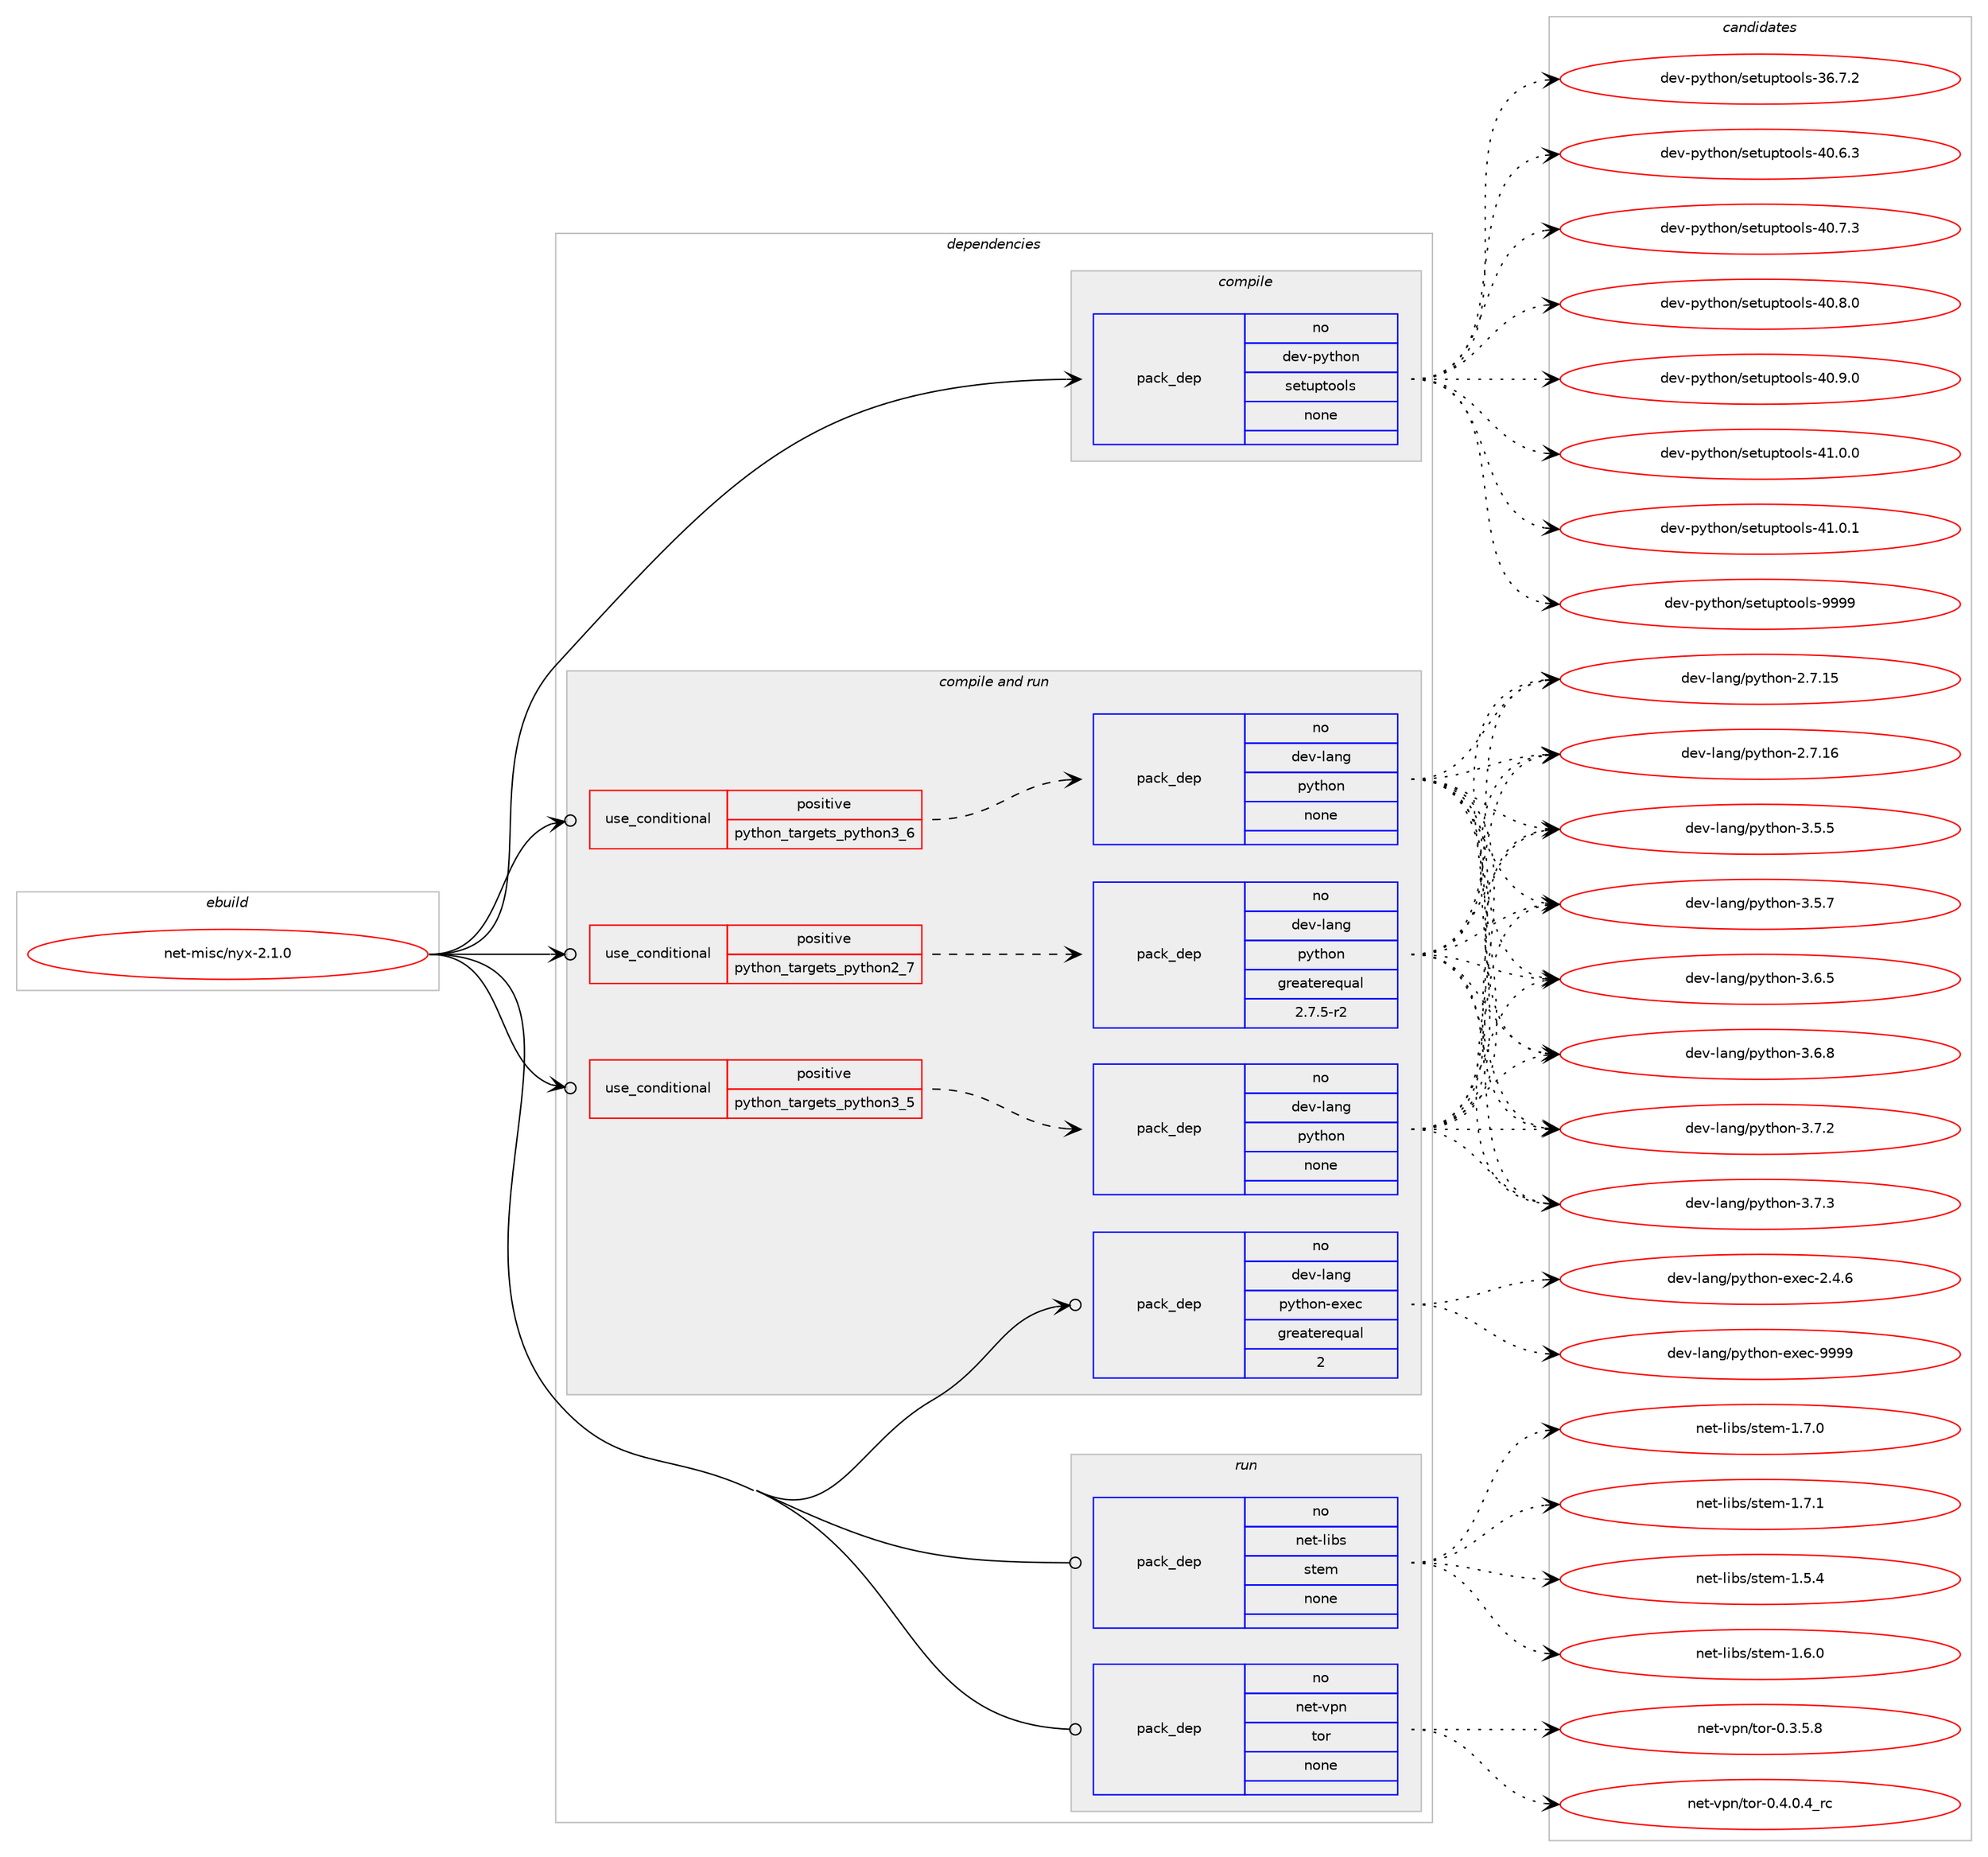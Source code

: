 digraph prolog {

# *************
# Graph options
# *************

newrank=true;
concentrate=true;
compound=true;
graph [rankdir=LR,fontname=Helvetica,fontsize=10,ranksep=1.5];#, ranksep=2.5, nodesep=0.2];
edge  [arrowhead=vee];
node  [fontname=Helvetica,fontsize=10];

# **********
# The ebuild
# **********

subgraph cluster_leftcol {
color=gray;
rank=same;
label=<<i>ebuild</i>>;
id [label="net-misc/nyx-2.1.0", color=red, width=4, href="../net-misc/nyx-2.1.0.svg"];
}

# ****************
# The dependencies
# ****************

subgraph cluster_midcol {
color=gray;
label=<<i>dependencies</i>>;
subgraph cluster_compile {
fillcolor="#eeeeee";
style=filled;
label=<<i>compile</i>>;
subgraph pack2494 {
dependency3317 [label=<<TABLE BORDER="0" CELLBORDER="1" CELLSPACING="0" CELLPADDING="4" WIDTH="220"><TR><TD ROWSPAN="6" CELLPADDING="30">pack_dep</TD></TR><TR><TD WIDTH="110">no</TD></TR><TR><TD>dev-python</TD></TR><TR><TD>setuptools</TD></TR><TR><TD>none</TD></TR><TR><TD></TD></TR></TABLE>>, shape=none, color=blue];
}
id:e -> dependency3317:w [weight=20,style="solid",arrowhead="vee"];
}
subgraph cluster_compileandrun {
fillcolor="#eeeeee";
style=filled;
label=<<i>compile and run</i>>;
subgraph cond783 {
dependency3318 [label=<<TABLE BORDER="0" CELLBORDER="1" CELLSPACING="0" CELLPADDING="4"><TR><TD ROWSPAN="3" CELLPADDING="10">use_conditional</TD></TR><TR><TD>positive</TD></TR><TR><TD>python_targets_python2_7</TD></TR></TABLE>>, shape=none, color=red];
subgraph pack2495 {
dependency3319 [label=<<TABLE BORDER="0" CELLBORDER="1" CELLSPACING="0" CELLPADDING="4" WIDTH="220"><TR><TD ROWSPAN="6" CELLPADDING="30">pack_dep</TD></TR><TR><TD WIDTH="110">no</TD></TR><TR><TD>dev-lang</TD></TR><TR><TD>python</TD></TR><TR><TD>greaterequal</TD></TR><TR><TD>2.7.5-r2</TD></TR></TABLE>>, shape=none, color=blue];
}
dependency3318:e -> dependency3319:w [weight=20,style="dashed",arrowhead="vee"];
}
id:e -> dependency3318:w [weight=20,style="solid",arrowhead="odotvee"];
subgraph cond784 {
dependency3320 [label=<<TABLE BORDER="0" CELLBORDER="1" CELLSPACING="0" CELLPADDING="4"><TR><TD ROWSPAN="3" CELLPADDING="10">use_conditional</TD></TR><TR><TD>positive</TD></TR><TR><TD>python_targets_python3_5</TD></TR></TABLE>>, shape=none, color=red];
subgraph pack2496 {
dependency3321 [label=<<TABLE BORDER="0" CELLBORDER="1" CELLSPACING="0" CELLPADDING="4" WIDTH="220"><TR><TD ROWSPAN="6" CELLPADDING="30">pack_dep</TD></TR><TR><TD WIDTH="110">no</TD></TR><TR><TD>dev-lang</TD></TR><TR><TD>python</TD></TR><TR><TD>none</TD></TR><TR><TD></TD></TR></TABLE>>, shape=none, color=blue];
}
dependency3320:e -> dependency3321:w [weight=20,style="dashed",arrowhead="vee"];
}
id:e -> dependency3320:w [weight=20,style="solid",arrowhead="odotvee"];
subgraph cond785 {
dependency3322 [label=<<TABLE BORDER="0" CELLBORDER="1" CELLSPACING="0" CELLPADDING="4"><TR><TD ROWSPAN="3" CELLPADDING="10">use_conditional</TD></TR><TR><TD>positive</TD></TR><TR><TD>python_targets_python3_6</TD></TR></TABLE>>, shape=none, color=red];
subgraph pack2497 {
dependency3323 [label=<<TABLE BORDER="0" CELLBORDER="1" CELLSPACING="0" CELLPADDING="4" WIDTH="220"><TR><TD ROWSPAN="6" CELLPADDING="30">pack_dep</TD></TR><TR><TD WIDTH="110">no</TD></TR><TR><TD>dev-lang</TD></TR><TR><TD>python</TD></TR><TR><TD>none</TD></TR><TR><TD></TD></TR></TABLE>>, shape=none, color=blue];
}
dependency3322:e -> dependency3323:w [weight=20,style="dashed",arrowhead="vee"];
}
id:e -> dependency3322:w [weight=20,style="solid",arrowhead="odotvee"];
subgraph pack2498 {
dependency3324 [label=<<TABLE BORDER="0" CELLBORDER="1" CELLSPACING="0" CELLPADDING="4" WIDTH="220"><TR><TD ROWSPAN="6" CELLPADDING="30">pack_dep</TD></TR><TR><TD WIDTH="110">no</TD></TR><TR><TD>dev-lang</TD></TR><TR><TD>python-exec</TD></TR><TR><TD>greaterequal</TD></TR><TR><TD>2</TD></TR></TABLE>>, shape=none, color=blue];
}
id:e -> dependency3324:w [weight=20,style="solid",arrowhead="odotvee"];
}
subgraph cluster_run {
fillcolor="#eeeeee";
style=filled;
label=<<i>run</i>>;
subgraph pack2499 {
dependency3325 [label=<<TABLE BORDER="0" CELLBORDER="1" CELLSPACING="0" CELLPADDING="4" WIDTH="220"><TR><TD ROWSPAN="6" CELLPADDING="30">pack_dep</TD></TR><TR><TD WIDTH="110">no</TD></TR><TR><TD>net-libs</TD></TR><TR><TD>stem</TD></TR><TR><TD>none</TD></TR><TR><TD></TD></TR></TABLE>>, shape=none, color=blue];
}
id:e -> dependency3325:w [weight=20,style="solid",arrowhead="odot"];
subgraph pack2500 {
dependency3326 [label=<<TABLE BORDER="0" CELLBORDER="1" CELLSPACING="0" CELLPADDING="4" WIDTH="220"><TR><TD ROWSPAN="6" CELLPADDING="30">pack_dep</TD></TR><TR><TD WIDTH="110">no</TD></TR><TR><TD>net-vpn</TD></TR><TR><TD>tor</TD></TR><TR><TD>none</TD></TR><TR><TD></TD></TR></TABLE>>, shape=none, color=blue];
}
id:e -> dependency3326:w [weight=20,style="solid",arrowhead="odot"];
}
}

# **************
# The candidates
# **************

subgraph cluster_choices {
rank=same;
color=gray;
label=<<i>candidates</i>>;

subgraph choice2494 {
color=black;
nodesep=1;
choice100101118451121211161041111104711510111611711211611111110811545515446554650 [label="dev-python/setuptools-36.7.2", color=red, width=4,href="../dev-python/setuptools-36.7.2.svg"];
choice100101118451121211161041111104711510111611711211611111110811545524846544651 [label="dev-python/setuptools-40.6.3", color=red, width=4,href="../dev-python/setuptools-40.6.3.svg"];
choice100101118451121211161041111104711510111611711211611111110811545524846554651 [label="dev-python/setuptools-40.7.3", color=red, width=4,href="../dev-python/setuptools-40.7.3.svg"];
choice100101118451121211161041111104711510111611711211611111110811545524846564648 [label="dev-python/setuptools-40.8.0", color=red, width=4,href="../dev-python/setuptools-40.8.0.svg"];
choice100101118451121211161041111104711510111611711211611111110811545524846574648 [label="dev-python/setuptools-40.9.0", color=red, width=4,href="../dev-python/setuptools-40.9.0.svg"];
choice100101118451121211161041111104711510111611711211611111110811545524946484648 [label="dev-python/setuptools-41.0.0", color=red, width=4,href="../dev-python/setuptools-41.0.0.svg"];
choice100101118451121211161041111104711510111611711211611111110811545524946484649 [label="dev-python/setuptools-41.0.1", color=red, width=4,href="../dev-python/setuptools-41.0.1.svg"];
choice10010111845112121116104111110471151011161171121161111111081154557575757 [label="dev-python/setuptools-9999", color=red, width=4,href="../dev-python/setuptools-9999.svg"];
dependency3317:e -> choice100101118451121211161041111104711510111611711211611111110811545515446554650:w [style=dotted,weight="100"];
dependency3317:e -> choice100101118451121211161041111104711510111611711211611111110811545524846544651:w [style=dotted,weight="100"];
dependency3317:e -> choice100101118451121211161041111104711510111611711211611111110811545524846554651:w [style=dotted,weight="100"];
dependency3317:e -> choice100101118451121211161041111104711510111611711211611111110811545524846564648:w [style=dotted,weight="100"];
dependency3317:e -> choice100101118451121211161041111104711510111611711211611111110811545524846574648:w [style=dotted,weight="100"];
dependency3317:e -> choice100101118451121211161041111104711510111611711211611111110811545524946484648:w [style=dotted,weight="100"];
dependency3317:e -> choice100101118451121211161041111104711510111611711211611111110811545524946484649:w [style=dotted,weight="100"];
dependency3317:e -> choice10010111845112121116104111110471151011161171121161111111081154557575757:w [style=dotted,weight="100"];
}
subgraph choice2495 {
color=black;
nodesep=1;
choice10010111845108971101034711212111610411111045504655464953 [label="dev-lang/python-2.7.15", color=red, width=4,href="../dev-lang/python-2.7.15.svg"];
choice10010111845108971101034711212111610411111045504655464954 [label="dev-lang/python-2.7.16", color=red, width=4,href="../dev-lang/python-2.7.16.svg"];
choice100101118451089711010347112121116104111110455146534653 [label="dev-lang/python-3.5.5", color=red, width=4,href="../dev-lang/python-3.5.5.svg"];
choice100101118451089711010347112121116104111110455146534655 [label="dev-lang/python-3.5.7", color=red, width=4,href="../dev-lang/python-3.5.7.svg"];
choice100101118451089711010347112121116104111110455146544653 [label="dev-lang/python-3.6.5", color=red, width=4,href="../dev-lang/python-3.6.5.svg"];
choice100101118451089711010347112121116104111110455146544656 [label="dev-lang/python-3.6.8", color=red, width=4,href="../dev-lang/python-3.6.8.svg"];
choice100101118451089711010347112121116104111110455146554650 [label="dev-lang/python-3.7.2", color=red, width=4,href="../dev-lang/python-3.7.2.svg"];
choice100101118451089711010347112121116104111110455146554651 [label="dev-lang/python-3.7.3", color=red, width=4,href="../dev-lang/python-3.7.3.svg"];
dependency3319:e -> choice10010111845108971101034711212111610411111045504655464953:w [style=dotted,weight="100"];
dependency3319:e -> choice10010111845108971101034711212111610411111045504655464954:w [style=dotted,weight="100"];
dependency3319:e -> choice100101118451089711010347112121116104111110455146534653:w [style=dotted,weight="100"];
dependency3319:e -> choice100101118451089711010347112121116104111110455146534655:w [style=dotted,weight="100"];
dependency3319:e -> choice100101118451089711010347112121116104111110455146544653:w [style=dotted,weight="100"];
dependency3319:e -> choice100101118451089711010347112121116104111110455146544656:w [style=dotted,weight="100"];
dependency3319:e -> choice100101118451089711010347112121116104111110455146554650:w [style=dotted,weight="100"];
dependency3319:e -> choice100101118451089711010347112121116104111110455146554651:w [style=dotted,weight="100"];
}
subgraph choice2496 {
color=black;
nodesep=1;
choice10010111845108971101034711212111610411111045504655464953 [label="dev-lang/python-2.7.15", color=red, width=4,href="../dev-lang/python-2.7.15.svg"];
choice10010111845108971101034711212111610411111045504655464954 [label="dev-lang/python-2.7.16", color=red, width=4,href="../dev-lang/python-2.7.16.svg"];
choice100101118451089711010347112121116104111110455146534653 [label="dev-lang/python-3.5.5", color=red, width=4,href="../dev-lang/python-3.5.5.svg"];
choice100101118451089711010347112121116104111110455146534655 [label="dev-lang/python-3.5.7", color=red, width=4,href="../dev-lang/python-3.5.7.svg"];
choice100101118451089711010347112121116104111110455146544653 [label="dev-lang/python-3.6.5", color=red, width=4,href="../dev-lang/python-3.6.5.svg"];
choice100101118451089711010347112121116104111110455146544656 [label="dev-lang/python-3.6.8", color=red, width=4,href="../dev-lang/python-3.6.8.svg"];
choice100101118451089711010347112121116104111110455146554650 [label="dev-lang/python-3.7.2", color=red, width=4,href="../dev-lang/python-3.7.2.svg"];
choice100101118451089711010347112121116104111110455146554651 [label="dev-lang/python-3.7.3", color=red, width=4,href="../dev-lang/python-3.7.3.svg"];
dependency3321:e -> choice10010111845108971101034711212111610411111045504655464953:w [style=dotted,weight="100"];
dependency3321:e -> choice10010111845108971101034711212111610411111045504655464954:w [style=dotted,weight="100"];
dependency3321:e -> choice100101118451089711010347112121116104111110455146534653:w [style=dotted,weight="100"];
dependency3321:e -> choice100101118451089711010347112121116104111110455146534655:w [style=dotted,weight="100"];
dependency3321:e -> choice100101118451089711010347112121116104111110455146544653:w [style=dotted,weight="100"];
dependency3321:e -> choice100101118451089711010347112121116104111110455146544656:w [style=dotted,weight="100"];
dependency3321:e -> choice100101118451089711010347112121116104111110455146554650:w [style=dotted,weight="100"];
dependency3321:e -> choice100101118451089711010347112121116104111110455146554651:w [style=dotted,weight="100"];
}
subgraph choice2497 {
color=black;
nodesep=1;
choice10010111845108971101034711212111610411111045504655464953 [label="dev-lang/python-2.7.15", color=red, width=4,href="../dev-lang/python-2.7.15.svg"];
choice10010111845108971101034711212111610411111045504655464954 [label="dev-lang/python-2.7.16", color=red, width=4,href="../dev-lang/python-2.7.16.svg"];
choice100101118451089711010347112121116104111110455146534653 [label="dev-lang/python-3.5.5", color=red, width=4,href="../dev-lang/python-3.5.5.svg"];
choice100101118451089711010347112121116104111110455146534655 [label="dev-lang/python-3.5.7", color=red, width=4,href="../dev-lang/python-3.5.7.svg"];
choice100101118451089711010347112121116104111110455146544653 [label="dev-lang/python-3.6.5", color=red, width=4,href="../dev-lang/python-3.6.5.svg"];
choice100101118451089711010347112121116104111110455146544656 [label="dev-lang/python-3.6.8", color=red, width=4,href="../dev-lang/python-3.6.8.svg"];
choice100101118451089711010347112121116104111110455146554650 [label="dev-lang/python-3.7.2", color=red, width=4,href="../dev-lang/python-3.7.2.svg"];
choice100101118451089711010347112121116104111110455146554651 [label="dev-lang/python-3.7.3", color=red, width=4,href="../dev-lang/python-3.7.3.svg"];
dependency3323:e -> choice10010111845108971101034711212111610411111045504655464953:w [style=dotted,weight="100"];
dependency3323:e -> choice10010111845108971101034711212111610411111045504655464954:w [style=dotted,weight="100"];
dependency3323:e -> choice100101118451089711010347112121116104111110455146534653:w [style=dotted,weight="100"];
dependency3323:e -> choice100101118451089711010347112121116104111110455146534655:w [style=dotted,weight="100"];
dependency3323:e -> choice100101118451089711010347112121116104111110455146544653:w [style=dotted,weight="100"];
dependency3323:e -> choice100101118451089711010347112121116104111110455146544656:w [style=dotted,weight="100"];
dependency3323:e -> choice100101118451089711010347112121116104111110455146554650:w [style=dotted,weight="100"];
dependency3323:e -> choice100101118451089711010347112121116104111110455146554651:w [style=dotted,weight="100"];
}
subgraph choice2498 {
color=black;
nodesep=1;
choice1001011184510897110103471121211161041111104510112010199455046524654 [label="dev-lang/python-exec-2.4.6", color=red, width=4,href="../dev-lang/python-exec-2.4.6.svg"];
choice10010111845108971101034711212111610411111045101120101994557575757 [label="dev-lang/python-exec-9999", color=red, width=4,href="../dev-lang/python-exec-9999.svg"];
dependency3324:e -> choice1001011184510897110103471121211161041111104510112010199455046524654:w [style=dotted,weight="100"];
dependency3324:e -> choice10010111845108971101034711212111610411111045101120101994557575757:w [style=dotted,weight="100"];
}
subgraph choice2499 {
color=black;
nodesep=1;
choice110101116451081059811547115116101109454946534652 [label="net-libs/stem-1.5.4", color=red, width=4,href="../net-libs/stem-1.5.4.svg"];
choice110101116451081059811547115116101109454946544648 [label="net-libs/stem-1.6.0", color=red, width=4,href="../net-libs/stem-1.6.0.svg"];
choice110101116451081059811547115116101109454946554648 [label="net-libs/stem-1.7.0", color=red, width=4,href="../net-libs/stem-1.7.0.svg"];
choice110101116451081059811547115116101109454946554649 [label="net-libs/stem-1.7.1", color=red, width=4,href="../net-libs/stem-1.7.1.svg"];
dependency3325:e -> choice110101116451081059811547115116101109454946534652:w [style=dotted,weight="100"];
dependency3325:e -> choice110101116451081059811547115116101109454946544648:w [style=dotted,weight="100"];
dependency3325:e -> choice110101116451081059811547115116101109454946554648:w [style=dotted,weight="100"];
dependency3325:e -> choice110101116451081059811547115116101109454946554649:w [style=dotted,weight="100"];
}
subgraph choice2500 {
color=black;
nodesep=1;
choice11010111645118112110471161111144548465146534656 [label="net-vpn/tor-0.3.5.8", color=red, width=4,href="../net-vpn/tor-0.3.5.8.svg"];
choice110101116451181121104711611111445484652464846529511499 [label="net-vpn/tor-0.4.0.4_rc", color=red, width=4,href="../net-vpn/tor-0.4.0.4_rc.svg"];
dependency3326:e -> choice11010111645118112110471161111144548465146534656:w [style=dotted,weight="100"];
dependency3326:e -> choice110101116451181121104711611111445484652464846529511499:w [style=dotted,weight="100"];
}
}

}

